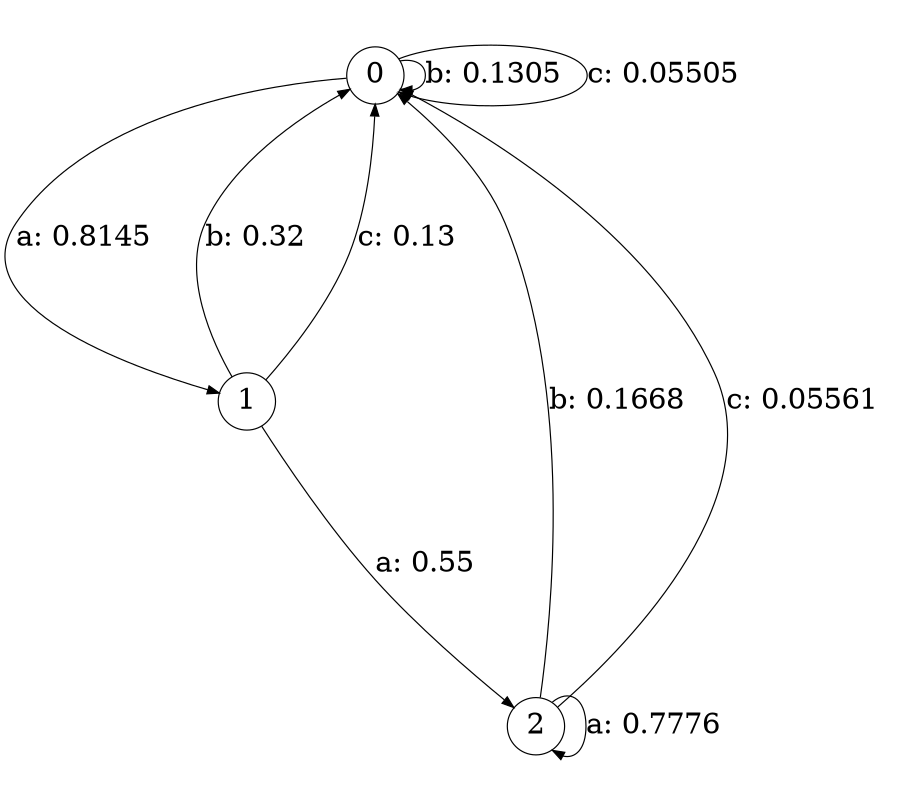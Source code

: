 digraph "d1-300nw-t0-cen-SML" {
size = "6,8.5";
ratio = "fill";
node [shape = circle];
node [fontsize = 24];
edge [fontsize = 24];
0 -> 1 [label = "a: 0.8145   "];
0 -> 0 [label = "b: 0.1305   "];
0 -> 0 [label = "c: 0.05505  "];
1 -> 2 [label = "a: 0.55     "];
1 -> 0 [label = "b: 0.32     "];
1 -> 0 [label = "c: 0.13     "];
2 -> 2 [label = "a: 0.7776   "];
2 -> 0 [label = "b: 0.1668   "];
2 -> 0 [label = "c: 0.05561  "];
}